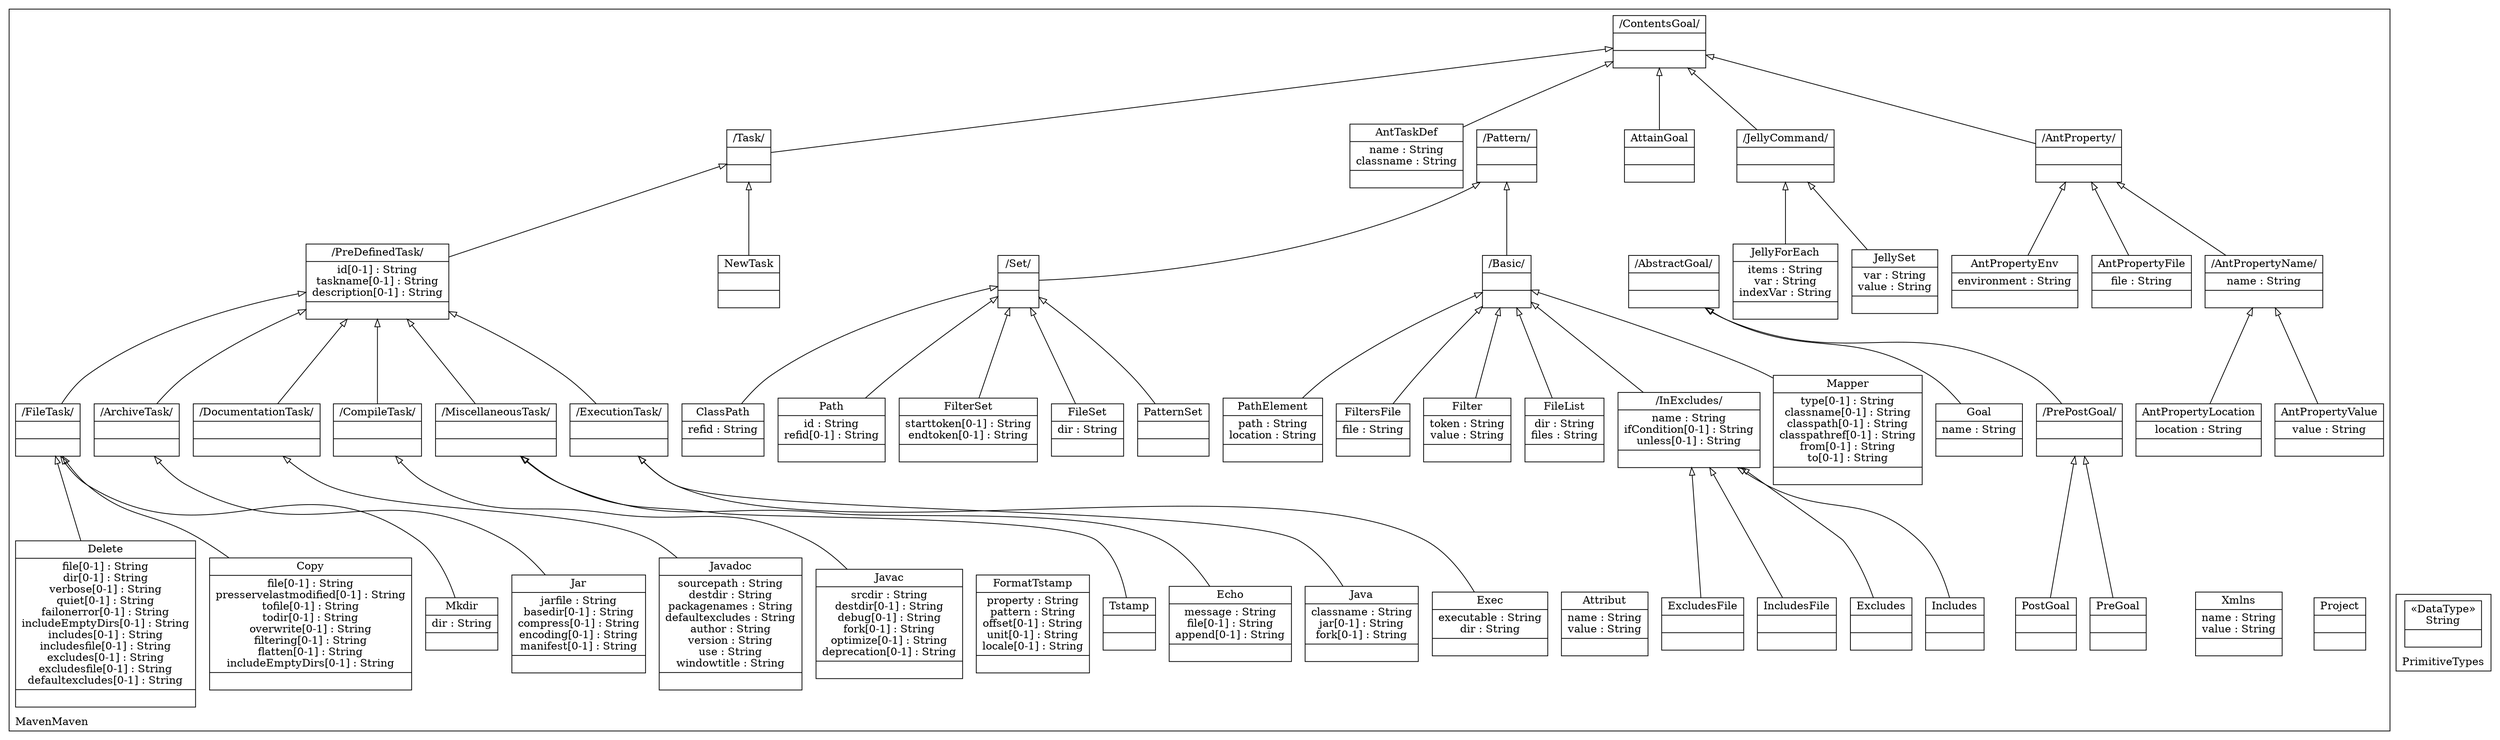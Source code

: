 digraph "KM3 Model in DOT" {
graph[rankdir=BT,labeljust=l,labelloc=t,nodeSep=0.75,compound=true];
 subgraph "cluster_MavenMaven"{
labelloc=t
color=black
label=MavenMaven
 node[shape=record];
Project[label="{Project| | }"]
;
 node[shape=record];
Xmlns[label="{Xmlns|name : String\nvalue : String| }"]
;
 node[shape=record];
AntProperty[label="{/AntProperty/| | }"]
 AntProperty->ContentsGoal[arrowhead=onormal,group=ContentsGoal,minlen=2,constraint=true,]
;
 node[shape=record];
AntPropertyName[label="{/AntPropertyName/|name : String| }"]
 AntPropertyName->AntProperty[arrowhead=onormal,group=AntProperty,minlen=2,constraint=true,]
;
 node[shape=record];
AntPropertyValue[label="{AntPropertyValue|value : String| }"]
 AntPropertyValue->AntPropertyName[arrowhead=onormal,group=AntPropertyName,minlen=2,constraint=true,]
;
 node[shape=record];
AntPropertyLocation[label="{AntPropertyLocation|location : String| }"]
 AntPropertyLocation->AntPropertyName[arrowhead=onormal,group=AntPropertyName,minlen=2,constraint=true,]
;
 node[shape=record];
AntPropertyFile[label="{AntPropertyFile|file : String| }"]
 AntPropertyFile->AntProperty[arrowhead=onormal,group=AntProperty,minlen=2,constraint=true,]
;
 node[shape=record];
AntPropertyEnv[label="{AntPropertyEnv|environment : String| }"]
 AntPropertyEnv->AntProperty[arrowhead=onormal,group=AntProperty,minlen=2,constraint=true,]
;
 node[shape=record];
JellyCommand[label="{/JellyCommand/| | }"]
 JellyCommand->ContentsGoal[arrowhead=onormal,group=ContentsGoal,minlen=2,constraint=true,]
;
 node[shape=record];
JellySet[label="{JellySet|var : String\nvalue : String| }"]
 JellySet->JellyCommand[arrowhead=onormal,group=JellyCommand,minlen=2,constraint=true,]
;
 node[shape=record];
JellyForEach[label="{JellyForEach|items : String\nvar : String\nindexVar : String| }"]
 JellyForEach->JellyCommand[arrowhead=onormal,group=JellyCommand,minlen=2,constraint=true,]
;
 node[shape=record];
AbstractGoal[label="{/AbstractGoal/| | }"]
;
 node[shape=record];
ContentsGoal[label="{/ContentsGoal/| | }"]
;
 node[shape=record];
AttainGoal[label="{AttainGoal| | }"]
 AttainGoal->ContentsGoal[arrowhead=onormal,group=ContentsGoal,minlen=2,constraint=true,]
;
 node[shape=record];
PrePostGoal[label="{/PrePostGoal/| | }"]
 PrePostGoal->AbstractGoal[arrowhead=onormal,group=AbstractGoal,minlen=2,constraint=true,]
;
 node[shape=record];
PreGoal[label="{PreGoal| | }"]
 PreGoal->PrePostGoal[arrowhead=onormal,group=PrePostGoal,minlen=2,constraint=true,]
;
 node[shape=record];
PostGoal[label="{PostGoal| | }"]
 PostGoal->PrePostGoal[arrowhead=onormal,group=PrePostGoal,minlen=2,constraint=true,]
;
 node[shape=record];
Goal[label="{Goal|name : String| }"]
 Goal->AbstractGoal[arrowhead=onormal,group=AbstractGoal,minlen=2,constraint=true,]
;
 node[shape=record];
Pattern[label="{/Pattern/| | }"]
;
 node[shape=record];
Basic[label="{/Basic/| | }"]
 Basic->Pattern[arrowhead=onormal,group=Pattern,minlen=2,constraint=true,]
;
 node[shape=record];
Mapper[label="{Mapper|type[0-1] : String\nclassname[0-1] : String\nclasspath[0-1] : String\nclasspathref[0-1] : String\nfrom[0-1] : String\nto[0-1] : String| }"]
 Mapper->Basic[arrowhead=onormal,group=Basic,minlen=2,constraint=true,]
;
 node[shape=record];
InExcludes[label="{/InExcludes/|name : String\nifCondition[0-1] : String\nunless[0-1] : String| }"]
 InExcludes->Basic[arrowhead=onormal,group=Basic,minlen=2,constraint=true,]
;
 node[shape=record];
Includes[label="{Includes| | }"]
 Includes->InExcludes[arrowhead=onormal,group=InExcludes,minlen=2,constraint=true,]
;
 node[shape=record];
Excludes[label="{Excludes| | }"]
 Excludes->InExcludes[arrowhead=onormal,group=InExcludes,minlen=2,constraint=true,]
;
 node[shape=record];
IncludesFile[label="{IncludesFile| | }"]
 IncludesFile->InExcludes[arrowhead=onormal,group=InExcludes,minlen=2,constraint=true,]
;
 node[shape=record];
ExcludesFile[label="{ExcludesFile| | }"]
 ExcludesFile->InExcludes[arrowhead=onormal,group=InExcludes,minlen=2,constraint=true,]
;
 node[shape=record];
FileList[label="{FileList|dir : String\nfiles : String| }"]
 FileList->Basic[arrowhead=onormal,group=Basic,minlen=2,constraint=true,]
;
 node[shape=record];
Filter[label="{Filter|token : String\nvalue : String| }"]
 Filter->Basic[arrowhead=onormal,group=Basic,minlen=2,constraint=true,]
;
 node[shape=record];
FiltersFile[label="{FiltersFile|file : String| }"]
 FiltersFile->Basic[arrowhead=onormal,group=Basic,minlen=2,constraint=true,]
;
 node[shape=record];
PathElement[label="{PathElement|path : String\nlocation : String| }"]
 PathElement->Basic[arrowhead=onormal,group=Basic,minlen=2,constraint=true,]
;
 node[shape=record];
Set[label="{/Set/| | }"]
 Set->Pattern[arrowhead=onormal,group=Pattern,minlen=2,constraint=true,]
;
 node[shape=record];
PatternSet[label="{PatternSet| | }"]
 PatternSet->Set[arrowhead=onormal,group=Set,minlen=2,constraint=true,]
;
 node[shape=record];
FileSet[label="{FileSet|dir : String| }"]
 FileSet->Set[arrowhead=onormal,group=Set,minlen=2,constraint=true,]
;
 node[shape=record];
FilterSet[label="{FilterSet|starttoken[0-1] : String\nendtoken[0-1] : String| }"]
 FilterSet->Set[arrowhead=onormal,group=Set,minlen=2,constraint=true,]
;
 node[shape=record];
Path[label="{Path|id : String\nrefid[0-1] : String| }"]
 Path->Set[arrowhead=onormal,group=Set,minlen=2,constraint=true,]
;
 node[shape=record];
ClassPath[label="{ClassPath|refid : String| }"]
 ClassPath->Set[arrowhead=onormal,group=Set,minlen=2,constraint=true,]
;
 node[shape=record];
Task[label="{/Task/| | }"]
 Task->ContentsGoal[arrowhead=onormal,group=ContentsGoal,minlen=2,constraint=true,]
;
 node[shape=record];
AntTaskDef[label="{AntTaskDef|name : String\nclassname : String| }"]
 AntTaskDef->ContentsGoal[arrowhead=onormal,group=ContentsGoal,minlen=2,constraint=true,]
;
 node[shape=record];
NewTask[label="{NewTask| | }"]
 NewTask->Task[arrowhead=onormal,group=Task,minlen=2,constraint=true,]
;
 node[shape=record];
Attribut[label="{Attribut|name : String\nvalue : String| }"]
;
 node[shape=record];
PreDefinedTask[label="{/PreDefinedTask/|id[0-1] : String\ntaskname[0-1] : String\ndescription[0-1] : String| }"]
 PreDefinedTask->Task[arrowhead=onormal,group=Task,minlen=2,constraint=true,]
;
 node[shape=record];
ExecutionTask[label="{/ExecutionTask/| | }"]
 ExecutionTask->PreDefinedTask[arrowhead=onormal,group=PreDefinedTask,minlen=2,constraint=true,]
;
 node[shape=record];
Exec[label="{Exec|executable : String\ndir : String| }"]
 Exec->ExecutionTask[arrowhead=onormal,group=ExecutionTask,minlen=2,constraint=true,]
;
 node[shape=record];
Java[label="{Java|classname : String\njar[0-1] : String\nfork[0-1] : String| }"]
 Java->ExecutionTask[arrowhead=onormal,group=ExecutionTask,minlen=2,constraint=true,]
;
 node[shape=record];
MiscellaneousTask[label="{/MiscellaneousTask/| | }"]
 MiscellaneousTask->PreDefinedTask[arrowhead=onormal,group=PreDefinedTask,minlen=2,constraint=true,]
;
 node[shape=record];
Echo[label="{Echo|message : String\nfile[0-1] : String\nappend[0-1] : String| }"]
 Echo->MiscellaneousTask[arrowhead=onormal,group=MiscellaneousTask,minlen=2,constraint=true,]
;
 node[shape=record];
Tstamp[label="{Tstamp| | }"]
 Tstamp->MiscellaneousTask[arrowhead=onormal,group=MiscellaneousTask,minlen=2,constraint=true,]
;
 node[shape=record];
FormatTstamp[label="{FormatTstamp|property : String\npattern : String\noffset[0-1] : String\nunit[0-1] : String\nlocale[0-1] : String| }"]
;
 node[shape=record];
CompileTask[label="{/CompileTask/| | }"]
 CompileTask->PreDefinedTask[arrowhead=onormal,group=PreDefinedTask,minlen=2,constraint=true,]
;
 node[shape=record];
Javac[label="{Javac|srcdir : String\ndestdir[0-1] : String\ndebug[0-1] : String\nfork[0-1] : String\noptimize[0-1] : String\ndeprecation[0-1] : String| }"]
 Javac->CompileTask[arrowhead=onormal,group=CompileTask,minlen=2,constraint=true,]
;
 node[shape=record];
DocumentationTask[label="{/DocumentationTask/| | }"]
 DocumentationTask->PreDefinedTask[arrowhead=onormal,group=PreDefinedTask,minlen=2,constraint=true,]
;
 node[shape=record];
Javadoc[label="{Javadoc|sourcepath : String\ndestdir : String\npackagenames : String\ndefaultexcludes : String\nauthor : String\nversion : String\nuse : String\nwindowtitle : String| }"]
 Javadoc->DocumentationTask[arrowhead=onormal,group=DocumentationTask,minlen=2,constraint=true,]
;
 node[shape=record];
ArchiveTask[label="{/ArchiveTask/| | }"]
 ArchiveTask->PreDefinedTask[arrowhead=onormal,group=PreDefinedTask,minlen=2,constraint=true,]
;
 node[shape=record];
Jar[label="{Jar|jarfile : String\nbasedir[0-1] : String\ncompress[0-1] : String\nencoding[0-1] : String\nmanifest[0-1] : String| }"]
 Jar->ArchiveTask[arrowhead=onormal,group=ArchiveTask,minlen=2,constraint=true,]
;
 node[shape=record];
FileTask[label="{/FileTask/| | }"]
 FileTask->PreDefinedTask[arrowhead=onormal,group=PreDefinedTask,minlen=2,constraint=true,]
;
 node[shape=record];
Mkdir[label="{Mkdir|dir : String| }"]
 Mkdir->FileTask[arrowhead=onormal,group=FileTask,minlen=2,constraint=true,]
;
 node[shape=record];
Copy[label="{Copy|file[0-1] : String\npresservelastmodified[0-1] : String\ntofile[0-1] : String\ntodir[0-1] : String\noverwrite[0-1] : String\nfiltering[0-1] : String\nflatten[0-1] : String\nincludeEmptyDirs[0-1] : String| }"]
 Copy->FileTask[arrowhead=onormal,group=FileTask,minlen=2,constraint=true,]
;
 node[shape=record];
Delete[label="{Delete|file[0-1] : String\ndir[0-1] : String\nverbose[0-1] : String\nquiet[0-1] : String\nfailonerror[0-1] : String\nincludeEmptyDirs[0-1] : String\nincludes[0-1] : String\nincludesfile[0-1] : String\nexcludes[0-1] : String\nexcludesfile[0-1] : String\ndefaultexcludes[0-1] : String| }"]
 Delete->FileTask[arrowhead=onormal,group=FileTask,minlen=2,constraint=true,]
;

} subgraph "cluster_PrimitiveTypes"{
labelloc=t
color=black
label=PrimitiveTypes
 node[shape=record];
String[label="{&#171;DataType&#187;\nString|}"]
;

}
}